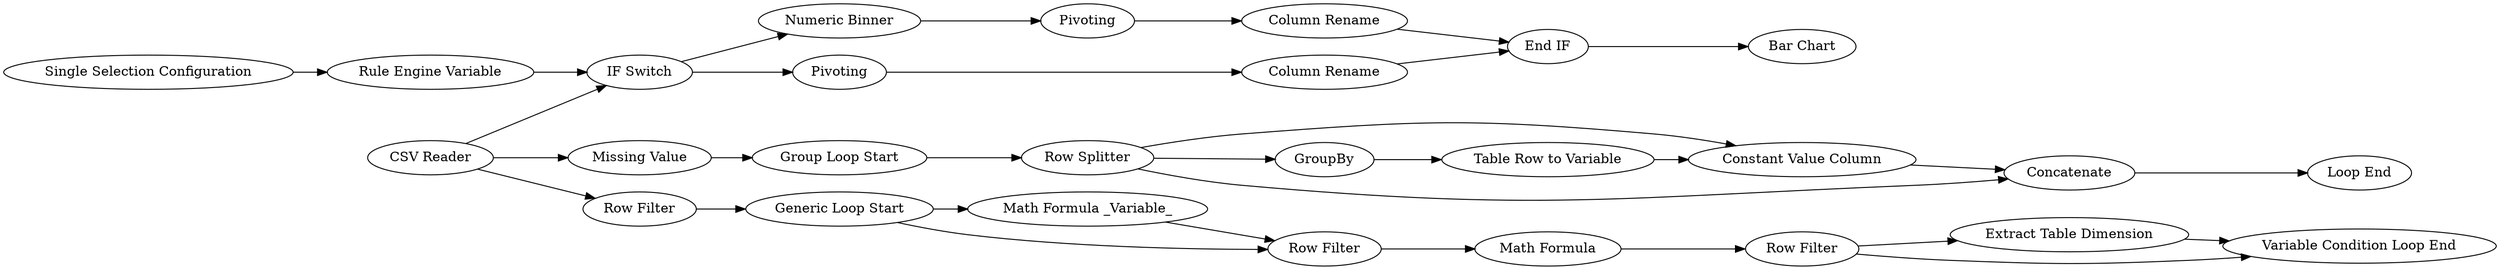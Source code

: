 digraph {
	"5130266277204341165_99" [label="Group Loop Start"]
	"5130266277204341165_98" [label="Variable Condition Loop End"]
	"5130266277204341165_59" [label="Extract Table Dimension"]
	"5130266277204341165_97" [label="Row Filter"]
	"5130266277204341165_57" [label="Math Formula"]
	"5130266277204341165_100" [label="Row Splitter"]
	"5130266277204341165_95" [label="Generic Loop Start"]
	"5130266277204341165_85" [label="Numeric Binner"]
	"5130266277204341165_101" [label=GroupBy]
	"5130266277204341165_102" [label="Table Row to Variable"]
	"5130266277204341165_86" [label="Column Rename"]
	"5130266277204341165_106" [label="IF Switch"]
	"5130266277204341165_16" [label="CSV Reader"]
	"5130266277204341165_94" [label="Row Filter"]
	"5130266277204341165_104" [label=Concatenate]
	"5130266277204341165_108" [label="Rule Engine Variable"]
	"5130266277204341165_58" [label="Row Filter"]
	"5130266277204341165_96" [label="Math Formula _Variable_"]
	"5130266277204341165_92" [label=Pivoting]
	"5130266277204341165_81" [label=Pivoting]
	"5130266277204341165_109" [label="End IF"]
	"5130266277204341165_83" [label="Missing Value"]
	"5130266277204341165_88" [label="Bar Chart"]
	"5130266277204341165_103" [label="Constant Value Column"]
	"5130266277204341165_87" [label="Column Rename"]
	"5130266277204341165_107" [label="Single Selection Configuration"]
	"5130266277204341165_105" [label="Loop End"]
	"5130266277204341165_58" -> "5130266277204341165_98"
	"5130266277204341165_96" -> "5130266277204341165_97"
	"5130266277204341165_106" -> "5130266277204341165_85"
	"5130266277204341165_108" -> "5130266277204341165_106"
	"5130266277204341165_16" -> "5130266277204341165_94"
	"5130266277204341165_102" -> "5130266277204341165_103"
	"5130266277204341165_16" -> "5130266277204341165_83"
	"5130266277204341165_92" -> "5130266277204341165_86"
	"5130266277204341165_100" -> "5130266277204341165_101"
	"5130266277204341165_109" -> "5130266277204341165_88"
	"5130266277204341165_97" -> "5130266277204341165_57"
	"5130266277204341165_104" -> "5130266277204341165_105"
	"5130266277204341165_58" -> "5130266277204341165_59"
	"5130266277204341165_107" -> "5130266277204341165_108"
	"5130266277204341165_86" -> "5130266277204341165_109"
	"5130266277204341165_83" -> "5130266277204341165_99"
	"5130266277204341165_101" -> "5130266277204341165_102"
	"5130266277204341165_57" -> "5130266277204341165_58"
	"5130266277204341165_94" -> "5130266277204341165_95"
	"5130266277204341165_81" -> "5130266277204341165_87"
	"5130266277204341165_95" -> "5130266277204341165_97"
	"5130266277204341165_95" -> "5130266277204341165_96"
	"5130266277204341165_106" -> "5130266277204341165_81"
	"5130266277204341165_99" -> "5130266277204341165_100"
	"5130266277204341165_87" -> "5130266277204341165_109"
	"5130266277204341165_103" -> "5130266277204341165_104"
	"5130266277204341165_100" -> "5130266277204341165_104"
	"5130266277204341165_16" -> "5130266277204341165_106"
	"5130266277204341165_85" -> "5130266277204341165_92"
	"5130266277204341165_100" -> "5130266277204341165_103"
	"5130266277204341165_59" -> "5130266277204341165_98"
	rankdir=LR
}
